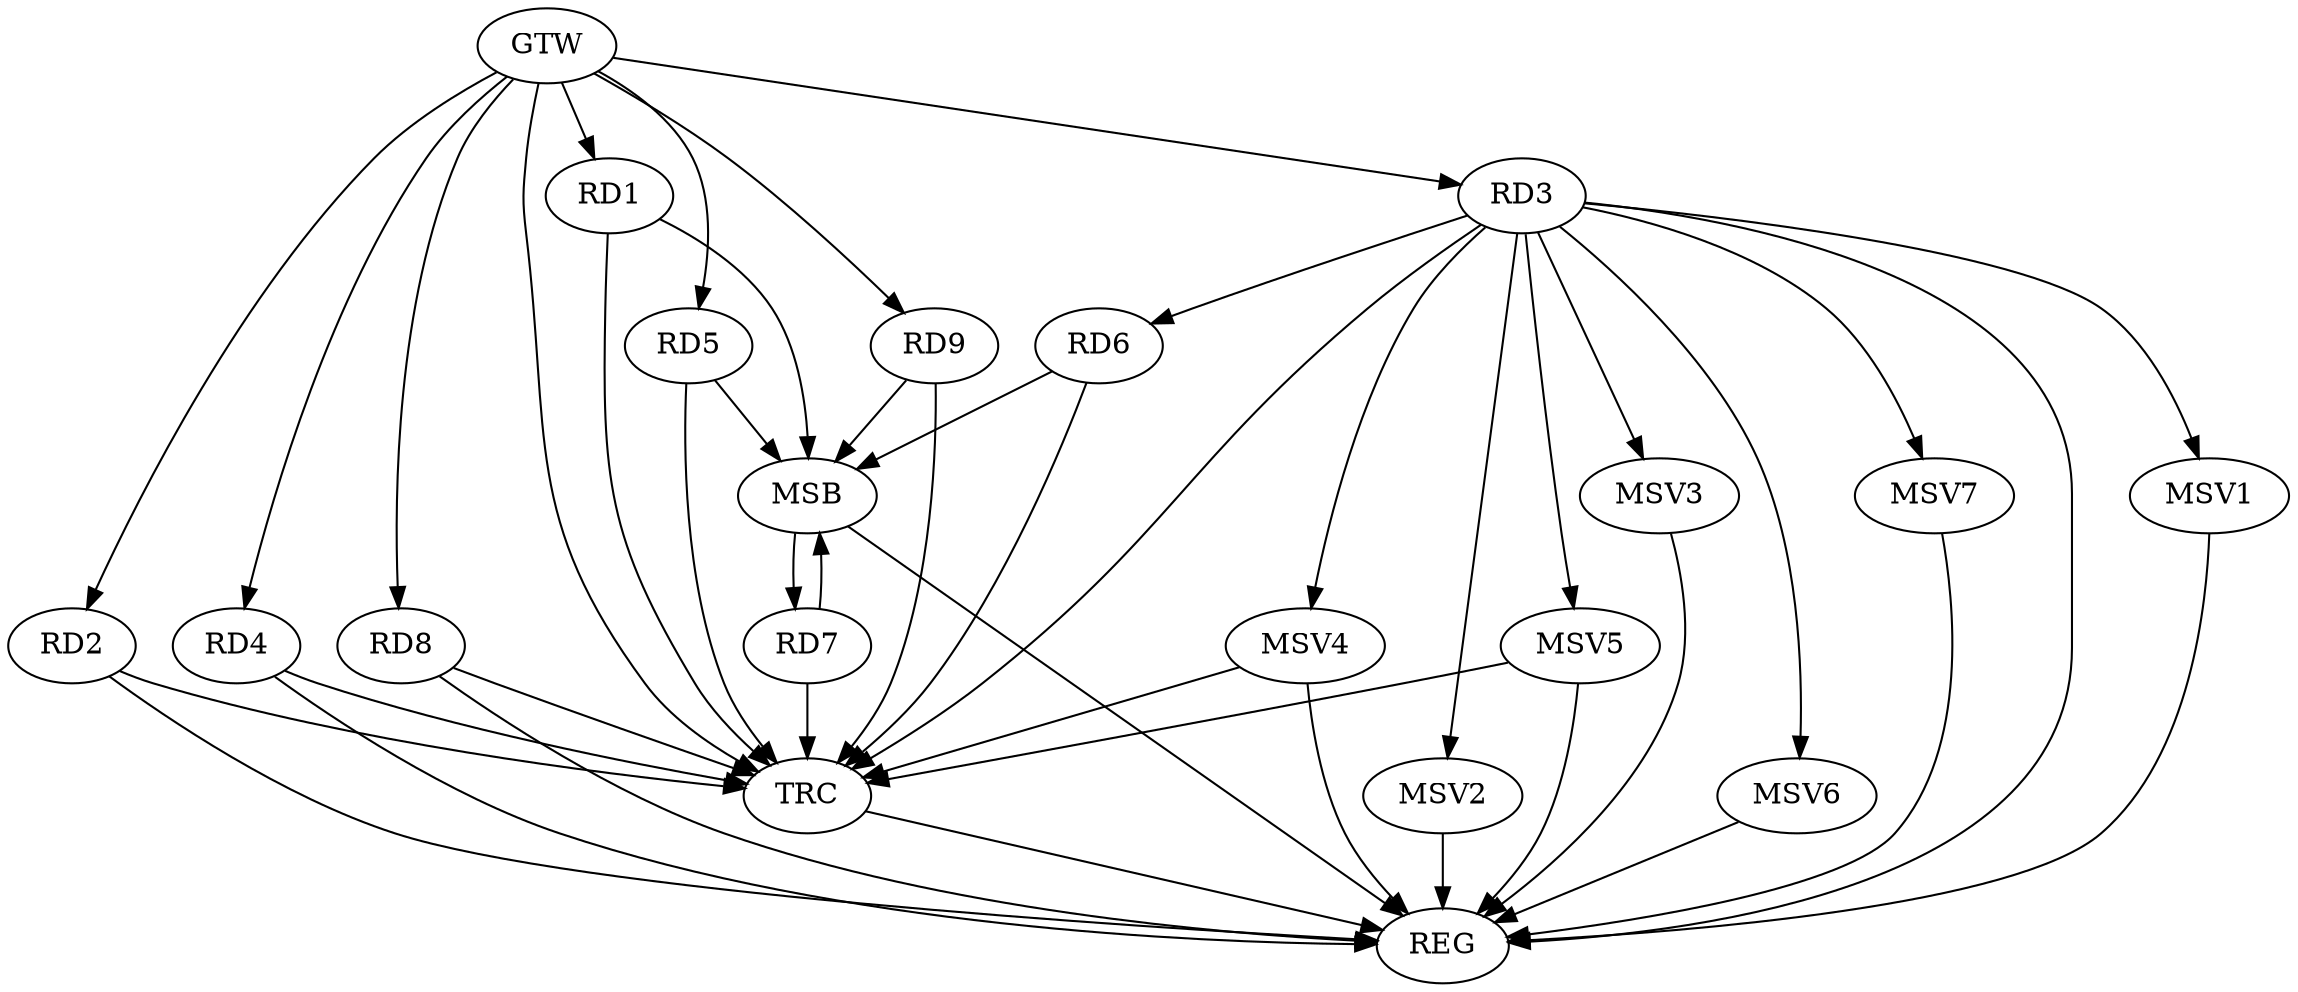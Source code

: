strict digraph G {
  RD1 [ label="RD1" ];
  RD2 [ label="RD2" ];
  RD3 [ label="RD3" ];
  RD4 [ label="RD4" ];
  RD5 [ label="RD5" ];
  RD6 [ label="RD6" ];
  RD7 [ label="RD7" ];
  RD8 [ label="RD8" ];
  RD9 [ label="RD9" ];
  GTW [ label="GTW" ];
  REG [ label="REG" ];
  MSB [ label="MSB" ];
  TRC [ label="TRC" ];
  MSV1 [ label="MSV1" ];
  MSV2 [ label="MSV2" ];
  MSV3 [ label="MSV3" ];
  MSV4 [ label="MSV4" ];
  MSV5 [ label="MSV5" ];
  MSV6 [ label="MSV6" ];
  MSV7 [ label="MSV7" ];
  RD3 -> RD6;
  GTW -> RD1;
  GTW -> RD2;
  GTW -> RD3;
  GTW -> RD4;
  GTW -> RD5;
  GTW -> RD8;
  GTW -> RD9;
  RD2 -> REG;
  RD3 -> REG;
  RD4 -> REG;
  RD8 -> REG;
  RD1 -> MSB;
  MSB -> REG;
  RD5 -> MSB;
  RD6 -> MSB;
  MSB -> RD7;
  RD7 -> MSB;
  RD9 -> MSB;
  RD1 -> TRC;
  RD2 -> TRC;
  RD3 -> TRC;
  RD4 -> TRC;
  RD5 -> TRC;
  RD6 -> TRC;
  RD7 -> TRC;
  RD8 -> TRC;
  RD9 -> TRC;
  GTW -> TRC;
  TRC -> REG;
  RD3 -> MSV1;
  MSV1 -> REG;
  RD3 -> MSV2;
  MSV2 -> REG;
  RD3 -> MSV3;
  MSV3 -> REG;
  RD3 -> MSV4;
  MSV4 -> REG;
  MSV4 -> TRC;
  RD3 -> MSV5;
  MSV5 -> REG;
  MSV5 -> TRC;
  RD3 -> MSV6;
  RD3 -> MSV7;
  MSV6 -> REG;
  MSV7 -> REG;
}
